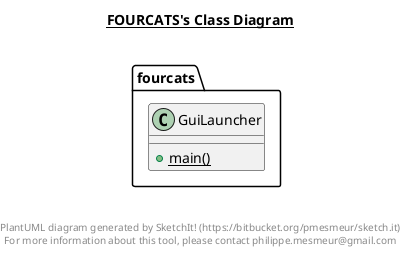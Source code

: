 @startuml

title __FOURCATS's Class Diagram__\n

  namespace fourcats {
    class fourcats.GuiLauncher {
        {static} + main()
    }
  }
  



right footer


PlantUML diagram generated by SketchIt! (https://bitbucket.org/pmesmeur/sketch.it)
For more information about this tool, please contact philippe.mesmeur@gmail.com
endfooter

@enduml
